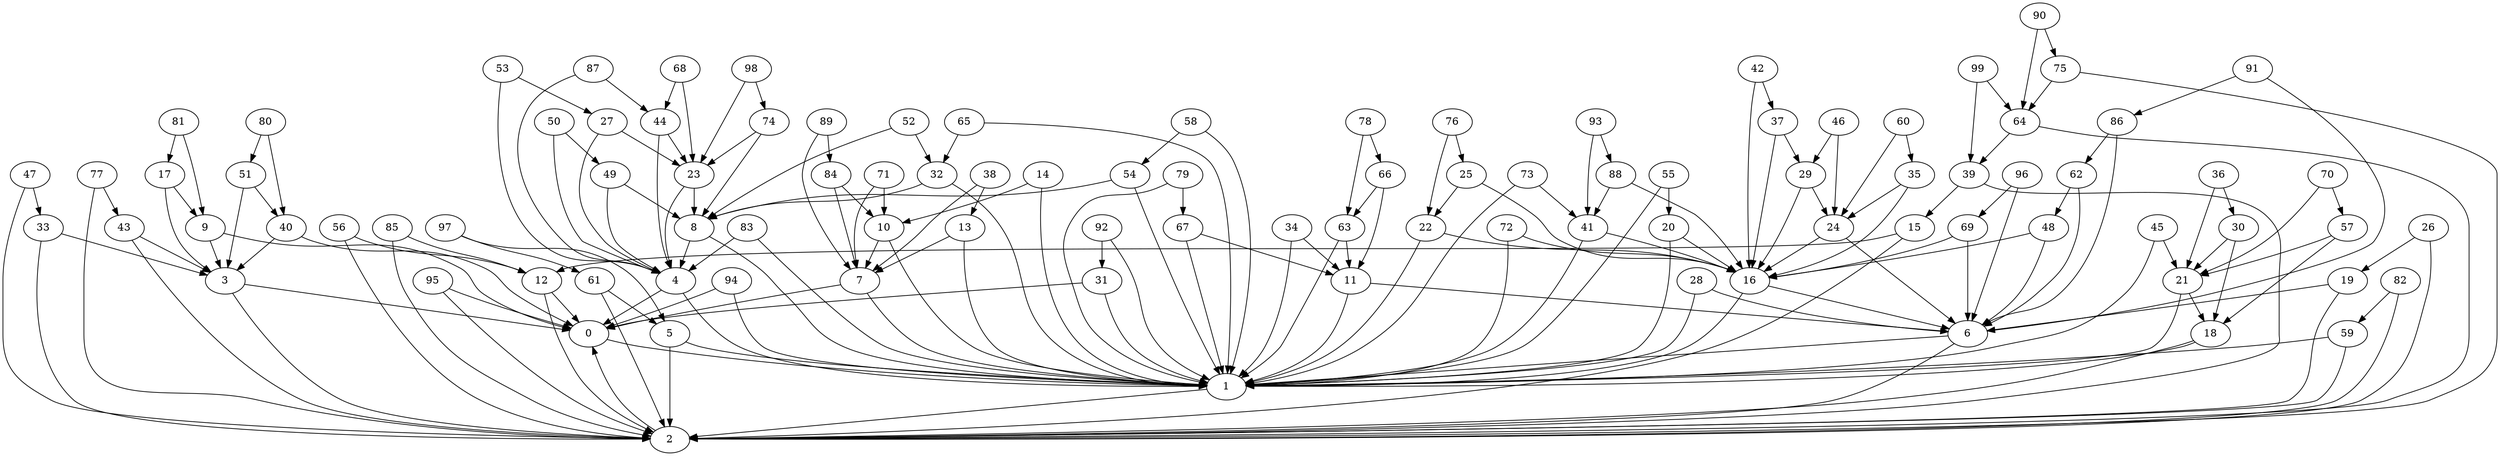 digraph my_graph {
0 [label=0]
1 [label=1]
2 [label=2]
3 [label=3]
4 [label=4]
5 [label=5]
6 [label=6]
7 [label=7]
8 [label=8]
9 [label=9]
10 [label=10]
11 [label=11]
12 [label=12]
13 [label=13]
14 [label=14]
15 [label=15]
16 [label=16]
17 [label=17]
18 [label=18]
19 [label=19]
20 [label=20]
21 [label=21]
22 [label=22]
23 [label=23]
24 [label=24]
25 [label=25]
26 [label=26]
27 [label=27]
28 [label=28]
29 [label=29]
30 [label=30]
31 [label=31]
32 [label=32]
33 [label=33]
34 [label=34]
35 [label=35]
36 [label=36]
37 [label=37]
38 [label=38]
39 [label=39]
40 [label=40]
41 [label=41]
42 [label=42]
43 [label=43]
44 [label=44]
45 [label=45]
46 [label=46]
47 [label=47]
48 [label=48]
49 [label=49]
50 [label=50]
51 [label=51]
52 [label=52]
53 [label=53]
54 [label=54]
55 [label=55]
56 [label=56]
57 [label=57]
58 [label=58]
59 [label=59]
60 [label=60]
61 [label=61]
62 [label=62]
63 [label=63]
64 [label=64]
65 [label=65]
66 [label=66]
67 [label=67]
68 [label=68]
69 [label=69]
70 [label=70]
71 [label=71]
72 [label=72]
73 [label=73]
74 [label=74]
75 [label=75]
76 [label=76]
77 [label=77]
78 [label=78]
79 [label=79]
80 [label=80]
81 [label=81]
82 [label=82]
83 [label=83]
84 [label=84]
85 [label=85]
86 [label=86]
87 [label=87]
88 [label=88]
89 [label=89]
90 [label=90]
91 [label=91]
92 [label=92]
93 [label=93]
94 [label=94]
95 [label=95]
96 [label=96]
97 [label=97]
98 [label=98]
99 [label=99]
0->1
1->2
2->0
3->2
3->0
4->0
4->1
5->1
5->2
6->1
6->2
7->0
7->1
8->4
8->1
9->3
9->0
10->7
10->1
11->6
11->1
12->2
12->0
13->7
13->1
14->10
14->1
15->12
15->2
16->6
16->1
17->9
17->3
18->1
18->2
19->6
19->2
20->16
20->1
21->18
21->1
22->16
22->1
23->8
23->4
24->16
24->6
25->22
25->16
26->19
26->2
27->23
27->4
28->6
28->1
29->24
29->16
30->21
30->18
31->0
31->1
32->8
32->1
33->3
33->2
34->11
34->1
35->24
35->16
36->30
36->21
37->29
37->16
38->13
38->7
39->15
39->2
40->3
40->0
41->16
41->1
42->37
42->16
43->3
43->2
44->23
44->4
45->21
45->1
46->29
46->24
47->33
47->2
48->16
48->6
49->8
49->4
50->49
50->4
51->40
51->3
52->32
52->8
53->27
53->4
54->8
54->1
55->20
55->1
56->12
56->2
57->21
57->18
58->54
58->1
59->1
59->2
60->35
60->24
61->5
61->2
62->48
62->6
63->11
63->1
64->39
64->2
65->32
65->1
66->63
66->11
67->11
67->1
68->44
68->23
69->16
69->6
70->57
70->21
71->10
71->7
72->16
72->1
73->41
73->1
74->23
74->8
75->64
75->2
76->25
76->22
77->43
77->2
78->66
78->63
79->67
79->1
80->51
80->40
81->17
81->9
82->59
82->2
83->4
83->1
84->10
84->7
85->12
85->2
86->62
86->6
87->44
87->4
88->41
88->16
89->84
89->7
90->75
90->64
91->86
91->6
92->31
92->1
93->88
93->41
94->0
94->1
95->2
95->0
96->69
96->6
97->61
97->5
98->74
98->23
99->64
99->39
}